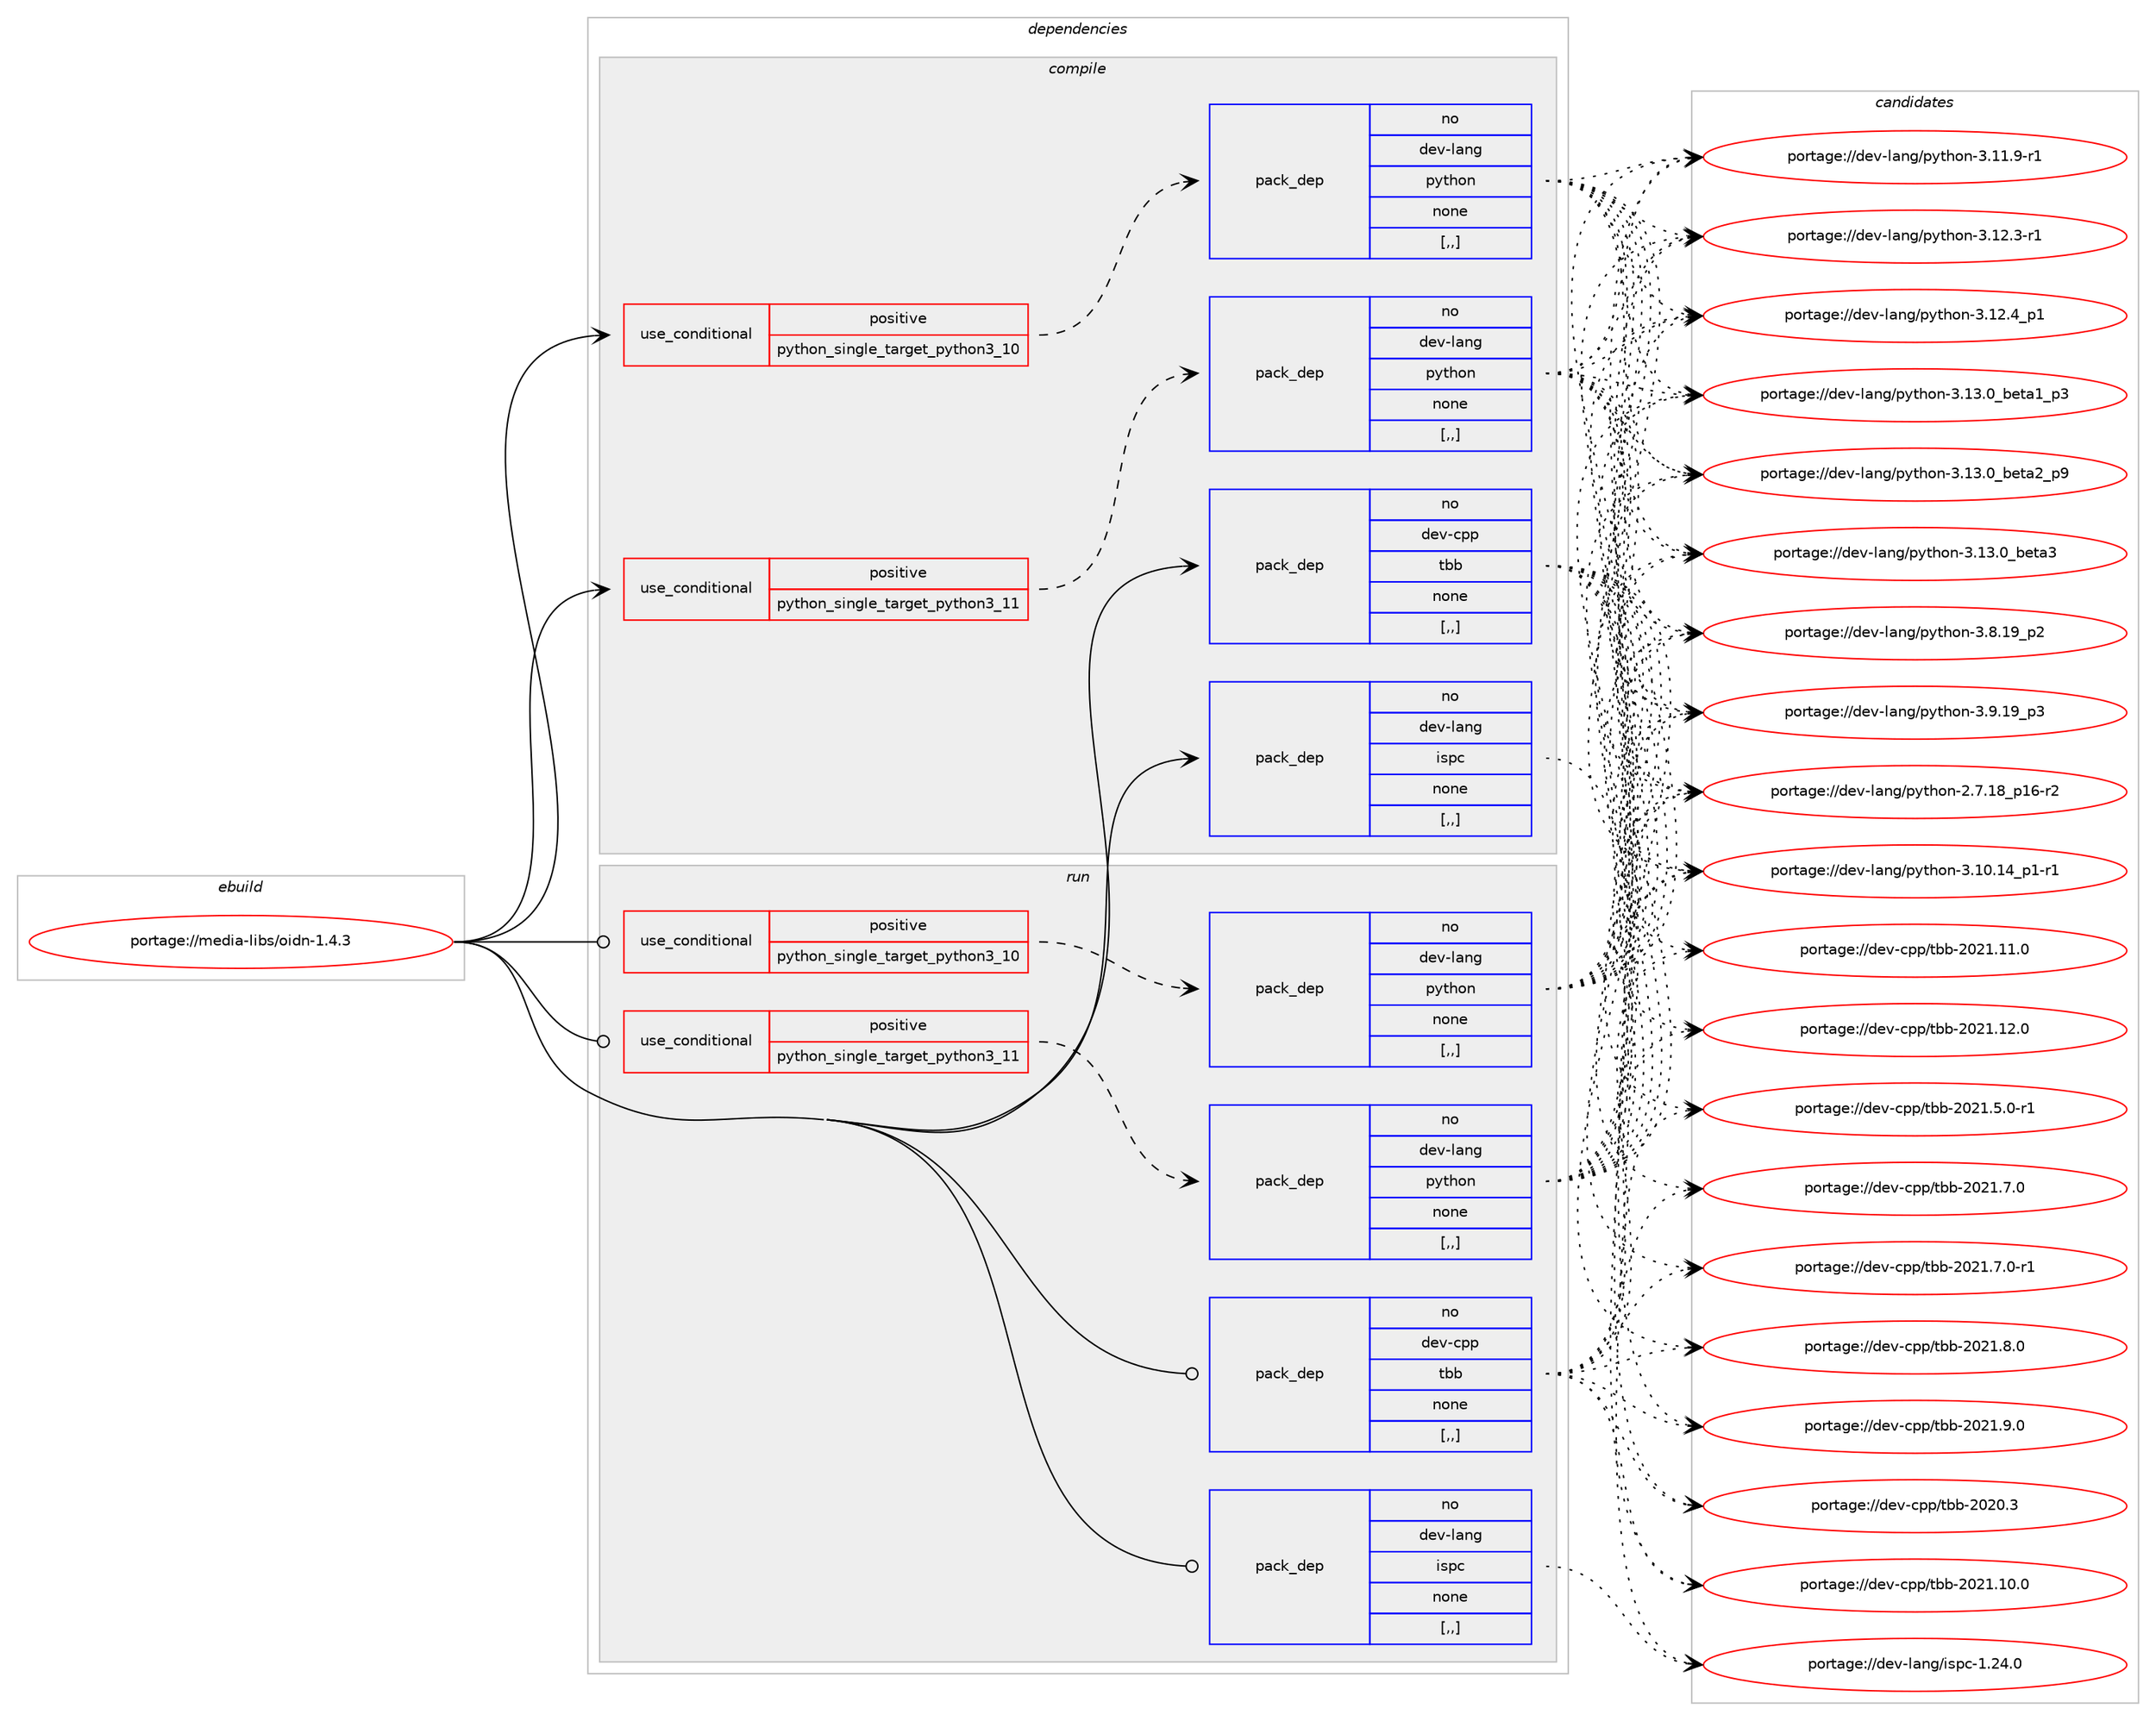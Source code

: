 digraph prolog {

# *************
# Graph options
# *************

newrank=true;
concentrate=true;
compound=true;
graph [rankdir=LR,fontname=Helvetica,fontsize=10,ranksep=1.5];#, ranksep=2.5, nodesep=0.2];
edge  [arrowhead=vee];
node  [fontname=Helvetica,fontsize=10];

# **********
# The ebuild
# **********

subgraph cluster_leftcol {
color=gray;
rank=same;
label=<<i>ebuild</i>>;
id [label="portage://media-libs/oidn-1.4.3", color=red, width=4, href="../media-libs/oidn-1.4.3.svg"];
}

# ****************
# The dependencies
# ****************

subgraph cluster_midcol {
color=gray;
label=<<i>dependencies</i>>;
subgraph cluster_compile {
fillcolor="#eeeeee";
style=filled;
label=<<i>compile</i>>;
subgraph cond75077 {
dependency296422 [label=<<TABLE BORDER="0" CELLBORDER="1" CELLSPACING="0" CELLPADDING="4"><TR><TD ROWSPAN="3" CELLPADDING="10">use_conditional</TD></TR><TR><TD>positive</TD></TR><TR><TD>python_single_target_python3_10</TD></TR></TABLE>>, shape=none, color=red];
subgraph pack219028 {
dependency296423 [label=<<TABLE BORDER="0" CELLBORDER="1" CELLSPACING="0" CELLPADDING="4" WIDTH="220"><TR><TD ROWSPAN="6" CELLPADDING="30">pack_dep</TD></TR><TR><TD WIDTH="110">no</TD></TR><TR><TD>dev-lang</TD></TR><TR><TD>python</TD></TR><TR><TD>none</TD></TR><TR><TD>[,,]</TD></TR></TABLE>>, shape=none, color=blue];
}
dependency296422:e -> dependency296423:w [weight=20,style="dashed",arrowhead="vee"];
}
id:e -> dependency296422:w [weight=20,style="solid",arrowhead="vee"];
subgraph cond75078 {
dependency296424 [label=<<TABLE BORDER="0" CELLBORDER="1" CELLSPACING="0" CELLPADDING="4"><TR><TD ROWSPAN="3" CELLPADDING="10">use_conditional</TD></TR><TR><TD>positive</TD></TR><TR><TD>python_single_target_python3_11</TD></TR></TABLE>>, shape=none, color=red];
subgraph pack219029 {
dependency296425 [label=<<TABLE BORDER="0" CELLBORDER="1" CELLSPACING="0" CELLPADDING="4" WIDTH="220"><TR><TD ROWSPAN="6" CELLPADDING="30">pack_dep</TD></TR><TR><TD WIDTH="110">no</TD></TR><TR><TD>dev-lang</TD></TR><TR><TD>python</TD></TR><TR><TD>none</TD></TR><TR><TD>[,,]</TD></TR></TABLE>>, shape=none, color=blue];
}
dependency296424:e -> dependency296425:w [weight=20,style="dashed",arrowhead="vee"];
}
id:e -> dependency296424:w [weight=20,style="solid",arrowhead="vee"];
subgraph pack219030 {
dependency296426 [label=<<TABLE BORDER="0" CELLBORDER="1" CELLSPACING="0" CELLPADDING="4" WIDTH="220"><TR><TD ROWSPAN="6" CELLPADDING="30">pack_dep</TD></TR><TR><TD WIDTH="110">no</TD></TR><TR><TD>dev-cpp</TD></TR><TR><TD>tbb</TD></TR><TR><TD>none</TD></TR><TR><TD>[,,]</TD></TR></TABLE>>, shape=none, color=blue];
}
id:e -> dependency296426:w [weight=20,style="solid",arrowhead="vee"];
subgraph pack219031 {
dependency296427 [label=<<TABLE BORDER="0" CELLBORDER="1" CELLSPACING="0" CELLPADDING="4" WIDTH="220"><TR><TD ROWSPAN="6" CELLPADDING="30">pack_dep</TD></TR><TR><TD WIDTH="110">no</TD></TR><TR><TD>dev-lang</TD></TR><TR><TD>ispc</TD></TR><TR><TD>none</TD></TR><TR><TD>[,,]</TD></TR></TABLE>>, shape=none, color=blue];
}
id:e -> dependency296427:w [weight=20,style="solid",arrowhead="vee"];
}
subgraph cluster_compileandrun {
fillcolor="#eeeeee";
style=filled;
label=<<i>compile and run</i>>;
}
subgraph cluster_run {
fillcolor="#eeeeee";
style=filled;
label=<<i>run</i>>;
subgraph cond75079 {
dependency296428 [label=<<TABLE BORDER="0" CELLBORDER="1" CELLSPACING="0" CELLPADDING="4"><TR><TD ROWSPAN="3" CELLPADDING="10">use_conditional</TD></TR><TR><TD>positive</TD></TR><TR><TD>python_single_target_python3_10</TD></TR></TABLE>>, shape=none, color=red];
subgraph pack219032 {
dependency296429 [label=<<TABLE BORDER="0" CELLBORDER="1" CELLSPACING="0" CELLPADDING="4" WIDTH="220"><TR><TD ROWSPAN="6" CELLPADDING="30">pack_dep</TD></TR><TR><TD WIDTH="110">no</TD></TR><TR><TD>dev-lang</TD></TR><TR><TD>python</TD></TR><TR><TD>none</TD></TR><TR><TD>[,,]</TD></TR></TABLE>>, shape=none, color=blue];
}
dependency296428:e -> dependency296429:w [weight=20,style="dashed",arrowhead="vee"];
}
id:e -> dependency296428:w [weight=20,style="solid",arrowhead="odot"];
subgraph cond75080 {
dependency296430 [label=<<TABLE BORDER="0" CELLBORDER="1" CELLSPACING="0" CELLPADDING="4"><TR><TD ROWSPAN="3" CELLPADDING="10">use_conditional</TD></TR><TR><TD>positive</TD></TR><TR><TD>python_single_target_python3_11</TD></TR></TABLE>>, shape=none, color=red];
subgraph pack219033 {
dependency296431 [label=<<TABLE BORDER="0" CELLBORDER="1" CELLSPACING="0" CELLPADDING="4" WIDTH="220"><TR><TD ROWSPAN="6" CELLPADDING="30">pack_dep</TD></TR><TR><TD WIDTH="110">no</TD></TR><TR><TD>dev-lang</TD></TR><TR><TD>python</TD></TR><TR><TD>none</TD></TR><TR><TD>[,,]</TD></TR></TABLE>>, shape=none, color=blue];
}
dependency296430:e -> dependency296431:w [weight=20,style="dashed",arrowhead="vee"];
}
id:e -> dependency296430:w [weight=20,style="solid",arrowhead="odot"];
subgraph pack219034 {
dependency296432 [label=<<TABLE BORDER="0" CELLBORDER="1" CELLSPACING="0" CELLPADDING="4" WIDTH="220"><TR><TD ROWSPAN="6" CELLPADDING="30">pack_dep</TD></TR><TR><TD WIDTH="110">no</TD></TR><TR><TD>dev-cpp</TD></TR><TR><TD>tbb</TD></TR><TR><TD>none</TD></TR><TR><TD>[,,]</TD></TR></TABLE>>, shape=none, color=blue];
}
id:e -> dependency296432:w [weight=20,style="solid",arrowhead="odot"];
subgraph pack219035 {
dependency296433 [label=<<TABLE BORDER="0" CELLBORDER="1" CELLSPACING="0" CELLPADDING="4" WIDTH="220"><TR><TD ROWSPAN="6" CELLPADDING="30">pack_dep</TD></TR><TR><TD WIDTH="110">no</TD></TR><TR><TD>dev-lang</TD></TR><TR><TD>ispc</TD></TR><TR><TD>none</TD></TR><TR><TD>[,,]</TD></TR></TABLE>>, shape=none, color=blue];
}
id:e -> dependency296433:w [weight=20,style="solid",arrowhead="odot"];
}
}

# **************
# The candidates
# **************

subgraph cluster_choices {
rank=same;
color=gray;
label=<<i>candidates</i>>;

subgraph choice219028 {
color=black;
nodesep=1;
choice100101118451089711010347112121116104111110455046554649569511249544511450 [label="portage://dev-lang/python-2.7.18_p16-r2", color=red, width=4,href="../dev-lang/python-2.7.18_p16-r2.svg"];
choice100101118451089711010347112121116104111110455146494846495295112494511449 [label="portage://dev-lang/python-3.10.14_p1-r1", color=red, width=4,href="../dev-lang/python-3.10.14_p1-r1.svg"];
choice100101118451089711010347112121116104111110455146494946574511449 [label="portage://dev-lang/python-3.11.9-r1", color=red, width=4,href="../dev-lang/python-3.11.9-r1.svg"];
choice100101118451089711010347112121116104111110455146495046514511449 [label="portage://dev-lang/python-3.12.3-r1", color=red, width=4,href="../dev-lang/python-3.12.3-r1.svg"];
choice100101118451089711010347112121116104111110455146495046529511249 [label="portage://dev-lang/python-3.12.4_p1", color=red, width=4,href="../dev-lang/python-3.12.4_p1.svg"];
choice10010111845108971101034711212111610411111045514649514648959810111697499511251 [label="portage://dev-lang/python-3.13.0_beta1_p3", color=red, width=4,href="../dev-lang/python-3.13.0_beta1_p3.svg"];
choice10010111845108971101034711212111610411111045514649514648959810111697509511257 [label="portage://dev-lang/python-3.13.0_beta2_p9", color=red, width=4,href="../dev-lang/python-3.13.0_beta2_p9.svg"];
choice1001011184510897110103471121211161041111104551464951464895981011169751 [label="portage://dev-lang/python-3.13.0_beta3", color=red, width=4,href="../dev-lang/python-3.13.0_beta3.svg"];
choice100101118451089711010347112121116104111110455146564649579511250 [label="portage://dev-lang/python-3.8.19_p2", color=red, width=4,href="../dev-lang/python-3.8.19_p2.svg"];
choice100101118451089711010347112121116104111110455146574649579511251 [label="portage://dev-lang/python-3.9.19_p3", color=red, width=4,href="../dev-lang/python-3.9.19_p3.svg"];
dependency296423:e -> choice100101118451089711010347112121116104111110455046554649569511249544511450:w [style=dotted,weight="100"];
dependency296423:e -> choice100101118451089711010347112121116104111110455146494846495295112494511449:w [style=dotted,weight="100"];
dependency296423:e -> choice100101118451089711010347112121116104111110455146494946574511449:w [style=dotted,weight="100"];
dependency296423:e -> choice100101118451089711010347112121116104111110455146495046514511449:w [style=dotted,weight="100"];
dependency296423:e -> choice100101118451089711010347112121116104111110455146495046529511249:w [style=dotted,weight="100"];
dependency296423:e -> choice10010111845108971101034711212111610411111045514649514648959810111697499511251:w [style=dotted,weight="100"];
dependency296423:e -> choice10010111845108971101034711212111610411111045514649514648959810111697509511257:w [style=dotted,weight="100"];
dependency296423:e -> choice1001011184510897110103471121211161041111104551464951464895981011169751:w [style=dotted,weight="100"];
dependency296423:e -> choice100101118451089711010347112121116104111110455146564649579511250:w [style=dotted,weight="100"];
dependency296423:e -> choice100101118451089711010347112121116104111110455146574649579511251:w [style=dotted,weight="100"];
}
subgraph choice219029 {
color=black;
nodesep=1;
choice100101118451089711010347112121116104111110455046554649569511249544511450 [label="portage://dev-lang/python-2.7.18_p16-r2", color=red, width=4,href="../dev-lang/python-2.7.18_p16-r2.svg"];
choice100101118451089711010347112121116104111110455146494846495295112494511449 [label="portage://dev-lang/python-3.10.14_p1-r1", color=red, width=4,href="../dev-lang/python-3.10.14_p1-r1.svg"];
choice100101118451089711010347112121116104111110455146494946574511449 [label="portage://dev-lang/python-3.11.9-r1", color=red, width=4,href="../dev-lang/python-3.11.9-r1.svg"];
choice100101118451089711010347112121116104111110455146495046514511449 [label="portage://dev-lang/python-3.12.3-r1", color=red, width=4,href="../dev-lang/python-3.12.3-r1.svg"];
choice100101118451089711010347112121116104111110455146495046529511249 [label="portage://dev-lang/python-3.12.4_p1", color=red, width=4,href="../dev-lang/python-3.12.4_p1.svg"];
choice10010111845108971101034711212111610411111045514649514648959810111697499511251 [label="portage://dev-lang/python-3.13.0_beta1_p3", color=red, width=4,href="../dev-lang/python-3.13.0_beta1_p3.svg"];
choice10010111845108971101034711212111610411111045514649514648959810111697509511257 [label="portage://dev-lang/python-3.13.0_beta2_p9", color=red, width=4,href="../dev-lang/python-3.13.0_beta2_p9.svg"];
choice1001011184510897110103471121211161041111104551464951464895981011169751 [label="portage://dev-lang/python-3.13.0_beta3", color=red, width=4,href="../dev-lang/python-3.13.0_beta3.svg"];
choice100101118451089711010347112121116104111110455146564649579511250 [label="portage://dev-lang/python-3.8.19_p2", color=red, width=4,href="../dev-lang/python-3.8.19_p2.svg"];
choice100101118451089711010347112121116104111110455146574649579511251 [label="portage://dev-lang/python-3.9.19_p3", color=red, width=4,href="../dev-lang/python-3.9.19_p3.svg"];
dependency296425:e -> choice100101118451089711010347112121116104111110455046554649569511249544511450:w [style=dotted,weight="100"];
dependency296425:e -> choice100101118451089711010347112121116104111110455146494846495295112494511449:w [style=dotted,weight="100"];
dependency296425:e -> choice100101118451089711010347112121116104111110455146494946574511449:w [style=dotted,weight="100"];
dependency296425:e -> choice100101118451089711010347112121116104111110455146495046514511449:w [style=dotted,weight="100"];
dependency296425:e -> choice100101118451089711010347112121116104111110455146495046529511249:w [style=dotted,weight="100"];
dependency296425:e -> choice10010111845108971101034711212111610411111045514649514648959810111697499511251:w [style=dotted,weight="100"];
dependency296425:e -> choice10010111845108971101034711212111610411111045514649514648959810111697509511257:w [style=dotted,weight="100"];
dependency296425:e -> choice1001011184510897110103471121211161041111104551464951464895981011169751:w [style=dotted,weight="100"];
dependency296425:e -> choice100101118451089711010347112121116104111110455146564649579511250:w [style=dotted,weight="100"];
dependency296425:e -> choice100101118451089711010347112121116104111110455146574649579511251:w [style=dotted,weight="100"];
}
subgraph choice219030 {
color=black;
nodesep=1;
choice100101118459911211247116989845504850484651 [label="portage://dev-cpp/tbb-2020.3", color=red, width=4,href="../dev-cpp/tbb-2020.3.svg"];
choice100101118459911211247116989845504850494649484648 [label="portage://dev-cpp/tbb-2021.10.0", color=red, width=4,href="../dev-cpp/tbb-2021.10.0.svg"];
choice100101118459911211247116989845504850494649494648 [label="portage://dev-cpp/tbb-2021.11.0", color=red, width=4,href="../dev-cpp/tbb-2021.11.0.svg"];
choice100101118459911211247116989845504850494649504648 [label="portage://dev-cpp/tbb-2021.12.0", color=red, width=4,href="../dev-cpp/tbb-2021.12.0.svg"];
choice10010111845991121124711698984550485049465346484511449 [label="portage://dev-cpp/tbb-2021.5.0-r1", color=red, width=4,href="../dev-cpp/tbb-2021.5.0-r1.svg"];
choice1001011184599112112471169898455048504946554648 [label="portage://dev-cpp/tbb-2021.7.0", color=red, width=4,href="../dev-cpp/tbb-2021.7.0.svg"];
choice10010111845991121124711698984550485049465546484511449 [label="portage://dev-cpp/tbb-2021.7.0-r1", color=red, width=4,href="../dev-cpp/tbb-2021.7.0-r1.svg"];
choice1001011184599112112471169898455048504946564648 [label="portage://dev-cpp/tbb-2021.8.0", color=red, width=4,href="../dev-cpp/tbb-2021.8.0.svg"];
choice1001011184599112112471169898455048504946574648 [label="portage://dev-cpp/tbb-2021.9.0", color=red, width=4,href="../dev-cpp/tbb-2021.9.0.svg"];
dependency296426:e -> choice100101118459911211247116989845504850484651:w [style=dotted,weight="100"];
dependency296426:e -> choice100101118459911211247116989845504850494649484648:w [style=dotted,weight="100"];
dependency296426:e -> choice100101118459911211247116989845504850494649494648:w [style=dotted,weight="100"];
dependency296426:e -> choice100101118459911211247116989845504850494649504648:w [style=dotted,weight="100"];
dependency296426:e -> choice10010111845991121124711698984550485049465346484511449:w [style=dotted,weight="100"];
dependency296426:e -> choice1001011184599112112471169898455048504946554648:w [style=dotted,weight="100"];
dependency296426:e -> choice10010111845991121124711698984550485049465546484511449:w [style=dotted,weight="100"];
dependency296426:e -> choice1001011184599112112471169898455048504946564648:w [style=dotted,weight="100"];
dependency296426:e -> choice1001011184599112112471169898455048504946574648:w [style=dotted,weight="100"];
}
subgraph choice219031 {
color=black;
nodesep=1;
choice1001011184510897110103471051151129945494650524648 [label="portage://dev-lang/ispc-1.24.0", color=red, width=4,href="../dev-lang/ispc-1.24.0.svg"];
dependency296427:e -> choice1001011184510897110103471051151129945494650524648:w [style=dotted,weight="100"];
}
subgraph choice219032 {
color=black;
nodesep=1;
choice100101118451089711010347112121116104111110455046554649569511249544511450 [label="portage://dev-lang/python-2.7.18_p16-r2", color=red, width=4,href="../dev-lang/python-2.7.18_p16-r2.svg"];
choice100101118451089711010347112121116104111110455146494846495295112494511449 [label="portage://dev-lang/python-3.10.14_p1-r1", color=red, width=4,href="../dev-lang/python-3.10.14_p1-r1.svg"];
choice100101118451089711010347112121116104111110455146494946574511449 [label="portage://dev-lang/python-3.11.9-r1", color=red, width=4,href="../dev-lang/python-3.11.9-r1.svg"];
choice100101118451089711010347112121116104111110455146495046514511449 [label="portage://dev-lang/python-3.12.3-r1", color=red, width=4,href="../dev-lang/python-3.12.3-r1.svg"];
choice100101118451089711010347112121116104111110455146495046529511249 [label="portage://dev-lang/python-3.12.4_p1", color=red, width=4,href="../dev-lang/python-3.12.4_p1.svg"];
choice10010111845108971101034711212111610411111045514649514648959810111697499511251 [label="portage://dev-lang/python-3.13.0_beta1_p3", color=red, width=4,href="../dev-lang/python-3.13.0_beta1_p3.svg"];
choice10010111845108971101034711212111610411111045514649514648959810111697509511257 [label="portage://dev-lang/python-3.13.0_beta2_p9", color=red, width=4,href="../dev-lang/python-3.13.0_beta2_p9.svg"];
choice1001011184510897110103471121211161041111104551464951464895981011169751 [label="portage://dev-lang/python-3.13.0_beta3", color=red, width=4,href="../dev-lang/python-3.13.0_beta3.svg"];
choice100101118451089711010347112121116104111110455146564649579511250 [label="portage://dev-lang/python-3.8.19_p2", color=red, width=4,href="../dev-lang/python-3.8.19_p2.svg"];
choice100101118451089711010347112121116104111110455146574649579511251 [label="portage://dev-lang/python-3.9.19_p3", color=red, width=4,href="../dev-lang/python-3.9.19_p3.svg"];
dependency296429:e -> choice100101118451089711010347112121116104111110455046554649569511249544511450:w [style=dotted,weight="100"];
dependency296429:e -> choice100101118451089711010347112121116104111110455146494846495295112494511449:w [style=dotted,weight="100"];
dependency296429:e -> choice100101118451089711010347112121116104111110455146494946574511449:w [style=dotted,weight="100"];
dependency296429:e -> choice100101118451089711010347112121116104111110455146495046514511449:w [style=dotted,weight="100"];
dependency296429:e -> choice100101118451089711010347112121116104111110455146495046529511249:w [style=dotted,weight="100"];
dependency296429:e -> choice10010111845108971101034711212111610411111045514649514648959810111697499511251:w [style=dotted,weight="100"];
dependency296429:e -> choice10010111845108971101034711212111610411111045514649514648959810111697509511257:w [style=dotted,weight="100"];
dependency296429:e -> choice1001011184510897110103471121211161041111104551464951464895981011169751:w [style=dotted,weight="100"];
dependency296429:e -> choice100101118451089711010347112121116104111110455146564649579511250:w [style=dotted,weight="100"];
dependency296429:e -> choice100101118451089711010347112121116104111110455146574649579511251:w [style=dotted,weight="100"];
}
subgraph choice219033 {
color=black;
nodesep=1;
choice100101118451089711010347112121116104111110455046554649569511249544511450 [label="portage://dev-lang/python-2.7.18_p16-r2", color=red, width=4,href="../dev-lang/python-2.7.18_p16-r2.svg"];
choice100101118451089711010347112121116104111110455146494846495295112494511449 [label="portage://dev-lang/python-3.10.14_p1-r1", color=red, width=4,href="../dev-lang/python-3.10.14_p1-r1.svg"];
choice100101118451089711010347112121116104111110455146494946574511449 [label="portage://dev-lang/python-3.11.9-r1", color=red, width=4,href="../dev-lang/python-3.11.9-r1.svg"];
choice100101118451089711010347112121116104111110455146495046514511449 [label="portage://dev-lang/python-3.12.3-r1", color=red, width=4,href="../dev-lang/python-3.12.3-r1.svg"];
choice100101118451089711010347112121116104111110455146495046529511249 [label="portage://dev-lang/python-3.12.4_p1", color=red, width=4,href="../dev-lang/python-3.12.4_p1.svg"];
choice10010111845108971101034711212111610411111045514649514648959810111697499511251 [label="portage://dev-lang/python-3.13.0_beta1_p3", color=red, width=4,href="../dev-lang/python-3.13.0_beta1_p3.svg"];
choice10010111845108971101034711212111610411111045514649514648959810111697509511257 [label="portage://dev-lang/python-3.13.0_beta2_p9", color=red, width=4,href="../dev-lang/python-3.13.0_beta2_p9.svg"];
choice1001011184510897110103471121211161041111104551464951464895981011169751 [label="portage://dev-lang/python-3.13.0_beta3", color=red, width=4,href="../dev-lang/python-3.13.0_beta3.svg"];
choice100101118451089711010347112121116104111110455146564649579511250 [label="portage://dev-lang/python-3.8.19_p2", color=red, width=4,href="../dev-lang/python-3.8.19_p2.svg"];
choice100101118451089711010347112121116104111110455146574649579511251 [label="portage://dev-lang/python-3.9.19_p3", color=red, width=4,href="../dev-lang/python-3.9.19_p3.svg"];
dependency296431:e -> choice100101118451089711010347112121116104111110455046554649569511249544511450:w [style=dotted,weight="100"];
dependency296431:e -> choice100101118451089711010347112121116104111110455146494846495295112494511449:w [style=dotted,weight="100"];
dependency296431:e -> choice100101118451089711010347112121116104111110455146494946574511449:w [style=dotted,weight="100"];
dependency296431:e -> choice100101118451089711010347112121116104111110455146495046514511449:w [style=dotted,weight="100"];
dependency296431:e -> choice100101118451089711010347112121116104111110455146495046529511249:w [style=dotted,weight="100"];
dependency296431:e -> choice10010111845108971101034711212111610411111045514649514648959810111697499511251:w [style=dotted,weight="100"];
dependency296431:e -> choice10010111845108971101034711212111610411111045514649514648959810111697509511257:w [style=dotted,weight="100"];
dependency296431:e -> choice1001011184510897110103471121211161041111104551464951464895981011169751:w [style=dotted,weight="100"];
dependency296431:e -> choice100101118451089711010347112121116104111110455146564649579511250:w [style=dotted,weight="100"];
dependency296431:e -> choice100101118451089711010347112121116104111110455146574649579511251:w [style=dotted,weight="100"];
}
subgraph choice219034 {
color=black;
nodesep=1;
choice100101118459911211247116989845504850484651 [label="portage://dev-cpp/tbb-2020.3", color=red, width=4,href="../dev-cpp/tbb-2020.3.svg"];
choice100101118459911211247116989845504850494649484648 [label="portage://dev-cpp/tbb-2021.10.0", color=red, width=4,href="../dev-cpp/tbb-2021.10.0.svg"];
choice100101118459911211247116989845504850494649494648 [label="portage://dev-cpp/tbb-2021.11.0", color=red, width=4,href="../dev-cpp/tbb-2021.11.0.svg"];
choice100101118459911211247116989845504850494649504648 [label="portage://dev-cpp/tbb-2021.12.0", color=red, width=4,href="../dev-cpp/tbb-2021.12.0.svg"];
choice10010111845991121124711698984550485049465346484511449 [label="portage://dev-cpp/tbb-2021.5.0-r1", color=red, width=4,href="../dev-cpp/tbb-2021.5.0-r1.svg"];
choice1001011184599112112471169898455048504946554648 [label="portage://dev-cpp/tbb-2021.7.0", color=red, width=4,href="../dev-cpp/tbb-2021.7.0.svg"];
choice10010111845991121124711698984550485049465546484511449 [label="portage://dev-cpp/tbb-2021.7.0-r1", color=red, width=4,href="../dev-cpp/tbb-2021.7.0-r1.svg"];
choice1001011184599112112471169898455048504946564648 [label="portage://dev-cpp/tbb-2021.8.0", color=red, width=4,href="../dev-cpp/tbb-2021.8.0.svg"];
choice1001011184599112112471169898455048504946574648 [label="portage://dev-cpp/tbb-2021.9.0", color=red, width=4,href="../dev-cpp/tbb-2021.9.0.svg"];
dependency296432:e -> choice100101118459911211247116989845504850484651:w [style=dotted,weight="100"];
dependency296432:e -> choice100101118459911211247116989845504850494649484648:w [style=dotted,weight="100"];
dependency296432:e -> choice100101118459911211247116989845504850494649494648:w [style=dotted,weight="100"];
dependency296432:e -> choice100101118459911211247116989845504850494649504648:w [style=dotted,weight="100"];
dependency296432:e -> choice10010111845991121124711698984550485049465346484511449:w [style=dotted,weight="100"];
dependency296432:e -> choice1001011184599112112471169898455048504946554648:w [style=dotted,weight="100"];
dependency296432:e -> choice10010111845991121124711698984550485049465546484511449:w [style=dotted,weight="100"];
dependency296432:e -> choice1001011184599112112471169898455048504946564648:w [style=dotted,weight="100"];
dependency296432:e -> choice1001011184599112112471169898455048504946574648:w [style=dotted,weight="100"];
}
subgraph choice219035 {
color=black;
nodesep=1;
choice1001011184510897110103471051151129945494650524648 [label="portage://dev-lang/ispc-1.24.0", color=red, width=4,href="../dev-lang/ispc-1.24.0.svg"];
dependency296433:e -> choice1001011184510897110103471051151129945494650524648:w [style=dotted,weight="100"];
}
}

}
